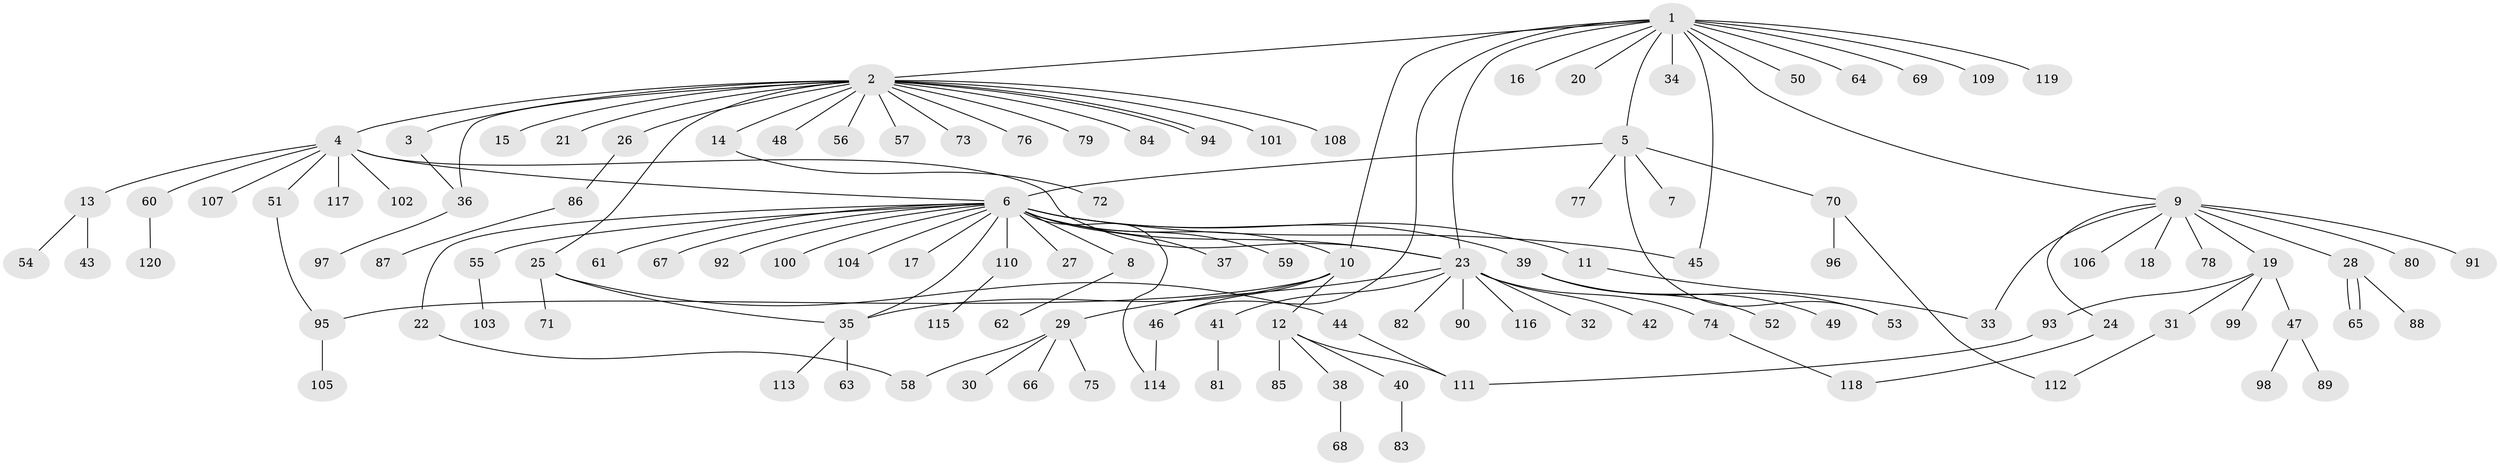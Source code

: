 // Generated by graph-tools (version 1.1) at 2025/01/03/09/25 03:01:47]
// undirected, 120 vertices, 139 edges
graph export_dot {
graph [start="1"]
  node [color=gray90,style=filled];
  1;
  2;
  3;
  4;
  5;
  6;
  7;
  8;
  9;
  10;
  11;
  12;
  13;
  14;
  15;
  16;
  17;
  18;
  19;
  20;
  21;
  22;
  23;
  24;
  25;
  26;
  27;
  28;
  29;
  30;
  31;
  32;
  33;
  34;
  35;
  36;
  37;
  38;
  39;
  40;
  41;
  42;
  43;
  44;
  45;
  46;
  47;
  48;
  49;
  50;
  51;
  52;
  53;
  54;
  55;
  56;
  57;
  58;
  59;
  60;
  61;
  62;
  63;
  64;
  65;
  66;
  67;
  68;
  69;
  70;
  71;
  72;
  73;
  74;
  75;
  76;
  77;
  78;
  79;
  80;
  81;
  82;
  83;
  84;
  85;
  86;
  87;
  88;
  89;
  90;
  91;
  92;
  93;
  94;
  95;
  96;
  97;
  98;
  99;
  100;
  101;
  102;
  103;
  104;
  105;
  106;
  107;
  108;
  109;
  110;
  111;
  112;
  113;
  114;
  115;
  116;
  117;
  118;
  119;
  120;
  1 -- 2;
  1 -- 5;
  1 -- 9;
  1 -- 10;
  1 -- 16;
  1 -- 20;
  1 -- 23;
  1 -- 34;
  1 -- 45;
  1 -- 46;
  1 -- 50;
  1 -- 64;
  1 -- 69;
  1 -- 109;
  1 -- 119;
  2 -- 3;
  2 -- 4;
  2 -- 14;
  2 -- 15;
  2 -- 21;
  2 -- 25;
  2 -- 26;
  2 -- 36;
  2 -- 48;
  2 -- 56;
  2 -- 57;
  2 -- 73;
  2 -- 76;
  2 -- 79;
  2 -- 84;
  2 -- 94;
  2 -- 94;
  2 -- 101;
  2 -- 108;
  3 -- 36;
  4 -- 6;
  4 -- 13;
  4 -- 23;
  4 -- 51;
  4 -- 60;
  4 -- 102;
  4 -- 107;
  4 -- 117;
  5 -- 6;
  5 -- 7;
  5 -- 53;
  5 -- 70;
  5 -- 77;
  6 -- 8;
  6 -- 10;
  6 -- 11;
  6 -- 17;
  6 -- 22;
  6 -- 23;
  6 -- 27;
  6 -- 35;
  6 -- 37;
  6 -- 39;
  6 -- 45;
  6 -- 55;
  6 -- 59;
  6 -- 61;
  6 -- 67;
  6 -- 92;
  6 -- 100;
  6 -- 104;
  6 -- 110;
  6 -- 114;
  8 -- 62;
  9 -- 18;
  9 -- 19;
  9 -- 24;
  9 -- 28;
  9 -- 33;
  9 -- 78;
  9 -- 80;
  9 -- 91;
  9 -- 106;
  10 -- 12;
  10 -- 35;
  10 -- 46;
  10 -- 95;
  11 -- 33;
  12 -- 38;
  12 -- 40;
  12 -- 85;
  12 -- 111;
  13 -- 43;
  13 -- 54;
  14 -- 72;
  19 -- 31;
  19 -- 47;
  19 -- 93;
  19 -- 99;
  22 -- 58;
  23 -- 29;
  23 -- 32;
  23 -- 41;
  23 -- 42;
  23 -- 74;
  23 -- 82;
  23 -- 90;
  23 -- 116;
  24 -- 118;
  25 -- 35;
  25 -- 44;
  25 -- 71;
  26 -- 86;
  28 -- 65;
  28 -- 65;
  28 -- 88;
  29 -- 30;
  29 -- 58;
  29 -- 66;
  29 -- 75;
  31 -- 112;
  35 -- 63;
  35 -- 113;
  36 -- 97;
  38 -- 68;
  39 -- 49;
  39 -- 52;
  39 -- 53;
  40 -- 83;
  41 -- 81;
  44 -- 111;
  46 -- 114;
  47 -- 89;
  47 -- 98;
  51 -- 95;
  55 -- 103;
  60 -- 120;
  70 -- 96;
  70 -- 112;
  74 -- 118;
  86 -- 87;
  93 -- 111;
  95 -- 105;
  110 -- 115;
}

